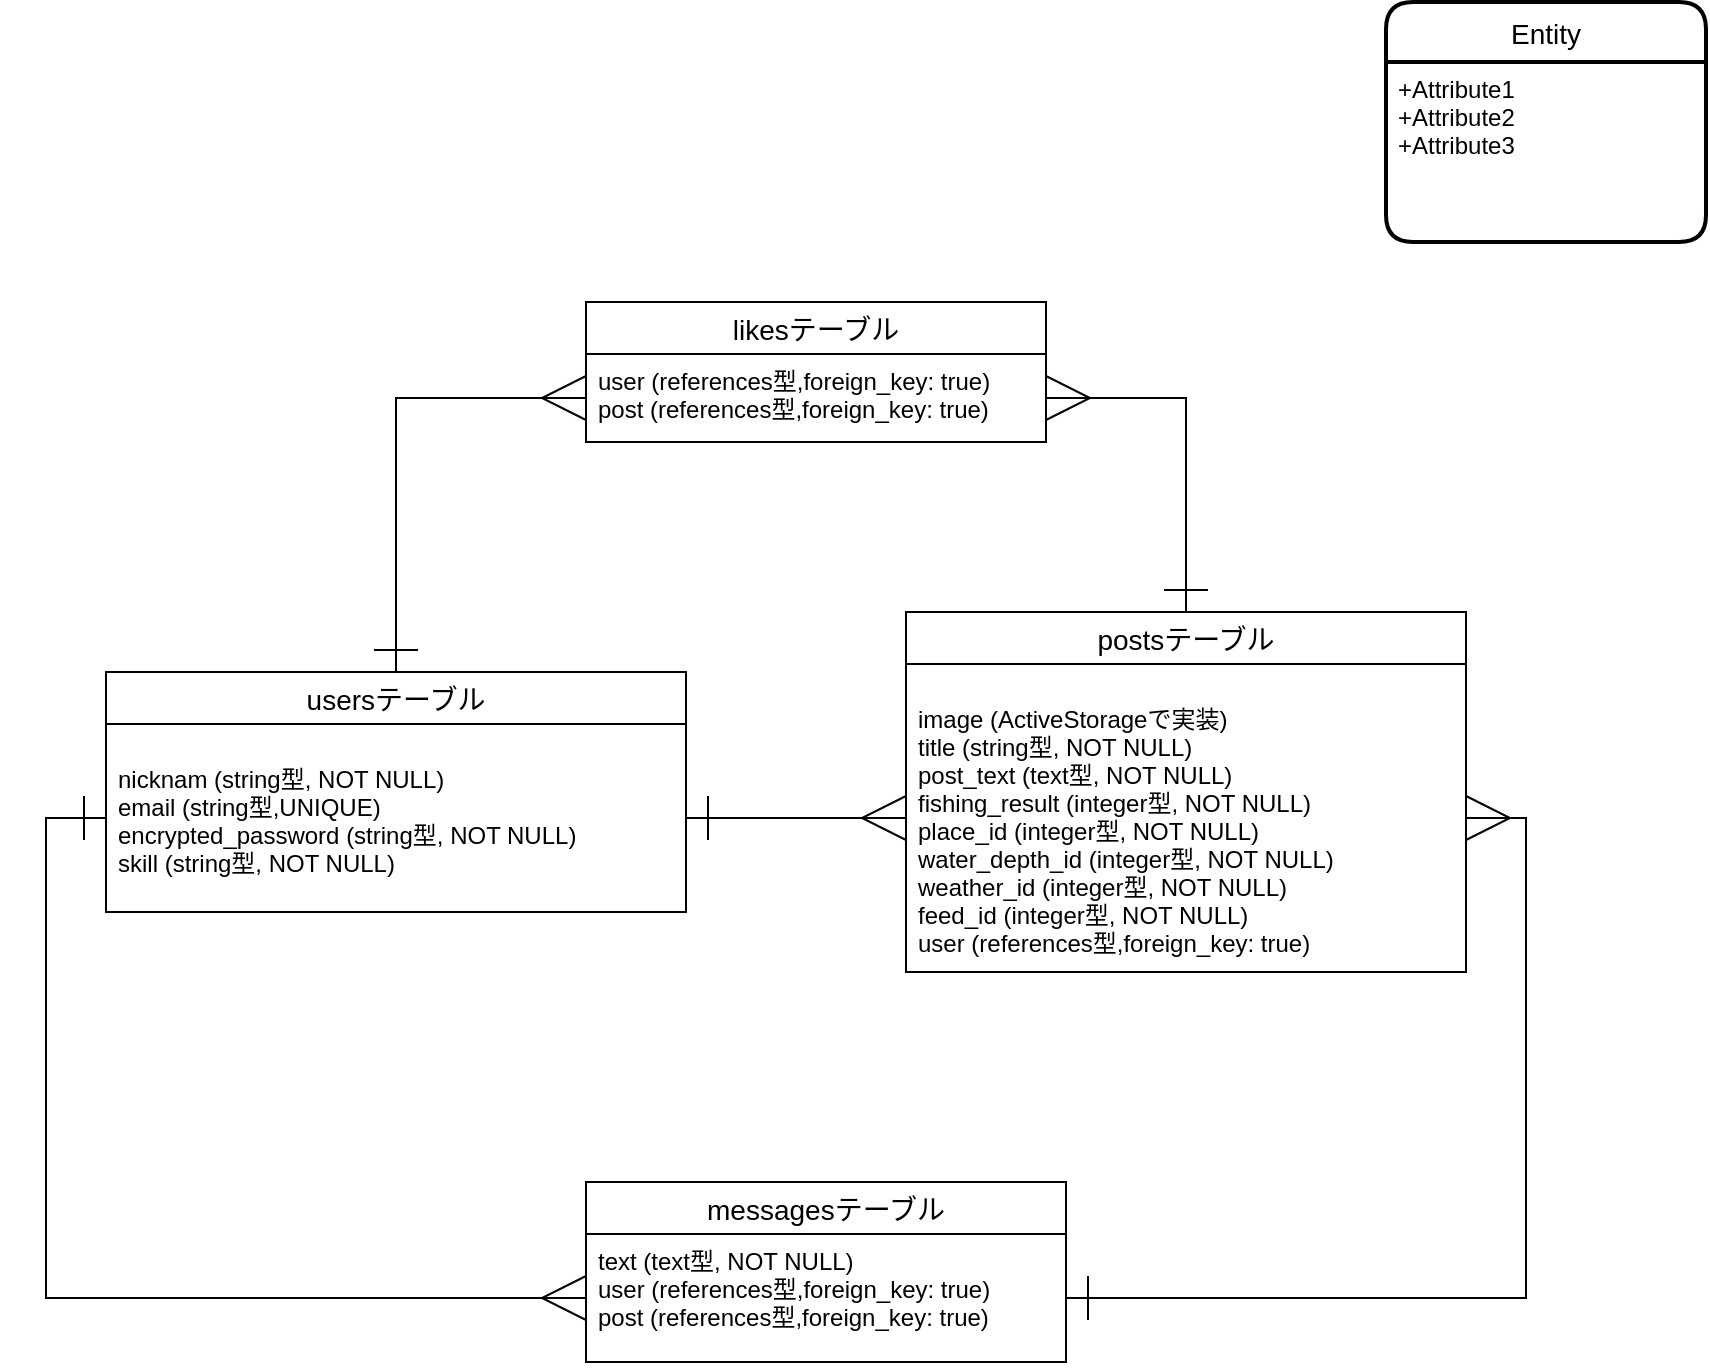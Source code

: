 <mxfile version="14.2.4" type="embed">
    <diagram id="46mhv7yHD3AlVKCPglvL" name="ページ1">
        <mxGraphModel dx="977" dy="1523" grid="1" gridSize="10" guides="1" tooltips="1" connect="1" arrows="1" fold="1" page="1" pageScale="1" pageWidth="1100" pageHeight="850" background="#ffffff" math="0" shadow="0">
            <root>
                <mxCell id="0"/>
                <mxCell id="1" parent="0"/>
                <mxCell id="23" value="usersテーブル" style="swimlane;fontStyle=0;childLayout=stackLayout;horizontal=1;startSize=26;horizontalStack=0;resizeParent=1;resizeParentMax=0;resizeLast=0;collapsible=1;marginBottom=0;align=center;fontSize=14;labelBackgroundColor=#ffffff;fillColor=none;strokeColor=#000000;fontColor=#000000;" parent="1" vertex="1">
                    <mxGeometry x="80" y="225" width="290" height="120" as="geometry">
                        <mxRectangle x="80" y="225" width="116" height="26" as="alternateBounds"/>
                    </mxGeometry>
                </mxCell>
                <mxCell id="24" value="&#10;nicknam (string型, NOT NULL)　&#10;email (string型,UNIQUE)&#10;encrypted_password (string型, NOT NULL)&#10;skill (string型, NOT NULL)" style="text;fillColor=none;spacingLeft=4;spacingRight=4;overflow=hidden;rotatable=0;points=[[0,0.5],[1,0.5]];portConstraint=eastwest;fontSize=12;strokeColor=#000000;fontColor=#000000;" parent="23" vertex="1">
                    <mxGeometry y="26" width="290" height="94" as="geometry"/>
                </mxCell>
                <mxCell id="27" value="postsテーブル" style="swimlane;fontStyle=0;childLayout=stackLayout;horizontal=1;startSize=26;horizontalStack=0;resizeParent=1;resizeParentMax=0;resizeLast=0;collapsible=1;marginBottom=0;align=center;fontSize=14;strokeColor=#000000;fontColor=#000000;labelBorderColor=none;labelBackgroundColor=#ffffff;fillColor=none;" parent="1" vertex="1">
                    <mxGeometry x="480" y="195" width="280" height="180" as="geometry">
                        <mxRectangle x="480" y="185" width="120" height="26" as="alternateBounds"/>
                    </mxGeometry>
                </mxCell>
                <mxCell id="28" value="&#10;image (ActiveStorageで実装)&#10;title (string型, NOT NULL)&#10;post_text (text型, NOT NULL)&#10;fishing_result (integer型, NOT NULL)&#10;place_id (integer型, NOT NULL)&#10;water_depth_id (integer型, NOT NULL)&#10;weather_id (integer型, NOT NULL)&#10;feed_id (integer型, NOT NULL)&#10;user (references型,foreign_key: true)" style="text;fillColor=none;spacingLeft=4;spacingRight=4;overflow=hidden;rotatable=0;points=[[0,0.5],[1,0.5]];portConstraint=eastwest;fontSize=12;strokeColor=#000000;fontColor=#000000;" parent="27" vertex="1">
                    <mxGeometry y="26" width="280" height="154" as="geometry"/>
                </mxCell>
                <mxCell id="29" value="likesテーブル" style="swimlane;fontStyle=0;childLayout=stackLayout;horizontal=1;startSize=26;horizontalStack=0;resizeParent=1;resizeParentMax=0;resizeLast=0;collapsible=1;marginBottom=0;align=center;fontSize=14;strokeColor=#000000;fontColor=#000000;labelBackgroundColor=#ffffff;fillColor=none;swimlaneLine=0;" parent="1" vertex="1">
                    <mxGeometry x="320" y="40" width="230" height="70" as="geometry">
                        <mxRectangle x="320" y="40" width="109" height="26" as="alternateBounds"/>
                    </mxGeometry>
                </mxCell>
                <mxCell id="30" value="user (references型,foreign_key: true)&#10;post (references型,foreign_key: true)" style="text;fillColor=none;spacingLeft=4;spacingRight=4;overflow=hidden;rotatable=0;points=[[0,0.5],[1,0.5]];portConstraint=eastwest;fontSize=12;strokeColor=#000000;fontColor=#000000;" parent="29" vertex="1">
                    <mxGeometry y="26" width="230" height="44" as="geometry"/>
                </mxCell>
                <mxCell id="31" value="messagesテーブル" style="swimlane;fontStyle=0;childLayout=stackLayout;horizontal=1;startSize=26;horizontalStack=0;resizeParent=1;resizeParentMax=0;resizeLast=0;collapsible=1;marginBottom=0;align=center;fontSize=14;strokeColor=#000000;fontColor=#000000;labelBackgroundColor=#ffffff;fillColor=none;" parent="1" vertex="1">
                    <mxGeometry x="320" y="480" width="240" height="90" as="geometry"/>
                </mxCell>
                <mxCell id="32" value="text (text型, NOT NULL)&#10;user (references型,foreign_key: true)&#10;post (references型,foreign_key: true)" style="text;fillColor=none;spacingLeft=4;spacingRight=4;overflow=hidden;rotatable=0;points=[[0,0.5],[1,0.5]];portConstraint=eastwest;fontSize=12;strokeColor=#000000;fontColor=#000000;" parent="31" vertex="1">
                    <mxGeometry y="26" width="240" height="64" as="geometry"/>
                </mxCell>
                <mxCell id="33" style="edgeStyle=orthogonalEdgeStyle;rounded=0;orthogonalLoop=1;jettySize=auto;html=1;exitX=0;exitY=0.5;exitDx=0;exitDy=0;entryX=0.5;entryY=0;entryDx=0;entryDy=0;endArrow=ERone;endFill=0;startArrow=ERmany;startFill=0;endSize=20;startSize=20;strokeColor=#000000;fontColor=#000000;" parent="1" source="30" target="23" edge="1">
                    <mxGeometry relative="1" as="geometry"/>
                </mxCell>
                <mxCell id="34" style="rounded=0;orthogonalLoop=1;jettySize=auto;html=1;exitX=1;exitY=0.5;exitDx=0;exitDy=0;entryX=0.5;entryY=0;entryDx=0;entryDy=0;edgeStyle=orthogonalEdgeStyle;startArrow=ERmany;startFill=0;endArrow=ERone;endFill=0;strokeWidth=1;targetPerimeterSpacing=0;endSize=20;jumpSize=6;startSize=20;strokeColor=#000000;fontColor=#000000;" parent="1" source="30" target="27" edge="1">
                    <mxGeometry relative="1" as="geometry"/>
                </mxCell>
                <mxCell id="35" style="edgeStyle=orthogonalEdgeStyle;rounded=0;orthogonalLoop=1;jettySize=auto;html=1;exitX=1;exitY=0.5;exitDx=0;exitDy=0;entryX=0;entryY=0.5;entryDx=0;entryDy=0;endArrow=ERmany;endFill=0;startArrow=ERone;startFill=0;endSize=20;startSize=20;strokeColor=#000000;fontColor=#000000;" parent="1" source="24" target="28" edge="1">
                    <mxGeometry relative="1" as="geometry"/>
                </mxCell>
                <mxCell id="36" style="edgeStyle=orthogonalEdgeStyle;rounded=0;orthogonalLoop=1;jettySize=auto;html=1;exitX=0;exitY=0.5;exitDx=0;exitDy=0;entryX=0;entryY=0.5;entryDx=0;entryDy=0;startArrow=ERone;startFill=0;endArrow=ERmany;endFill=0;startSize=20;endSize=20;strokeColor=#000000;fontColor=#000000;" parent="1" source="24" target="32" edge="1">
                    <mxGeometry relative="1" as="geometry"/>
                </mxCell>
                <mxCell id="37" style="edgeStyle=orthogonalEdgeStyle;rounded=0;orthogonalLoop=1;jettySize=auto;html=1;exitX=1;exitY=0.5;exitDx=0;exitDy=0;entryX=1;entryY=0.5;entryDx=0;entryDy=0;startArrow=ERone;startFill=0;endArrow=ERmany;endFill=0;endSize=20;startSize=20;strokeColor=#000000;fontColor=#000000;" parent="1" source="32" target="28" edge="1">
                    <mxGeometry relative="1" as="geometry"/>
                </mxCell>
                <mxCell id="38" value="Entity" style="swimlane;childLayout=stackLayout;horizontal=1;startSize=30;horizontalStack=0;rounded=1;fontSize=14;fontStyle=0;strokeWidth=2;resizeParent=0;resizeLast=1;shadow=0;dashed=0;align=center;labelBackgroundColor=#ffffff;fillColor=none;strokeColor=#000000;fontColor=#000000;" vertex="1" parent="1">
                    <mxGeometry x="720" y="-110" width="160" height="120" as="geometry">
                        <mxRectangle x="2" y="8" width="62" height="30" as="alternateBounds"/>
                    </mxGeometry>
                </mxCell>
                <mxCell id="39" value="+Attribute1&#10;+Attribute2&#10;+Attribute3" style="align=left;strokeColor=none;fillColor=none;spacingLeft=4;fontSize=12;verticalAlign=top;resizable=0;rotatable=0;part=1;fontColor=#000000;" vertex="1" parent="38">
                    <mxGeometry y="30" width="160" height="90" as="geometry"/>
                </mxCell>
            </root>
        </mxGraphModel>
    </diagram>
</mxfile>